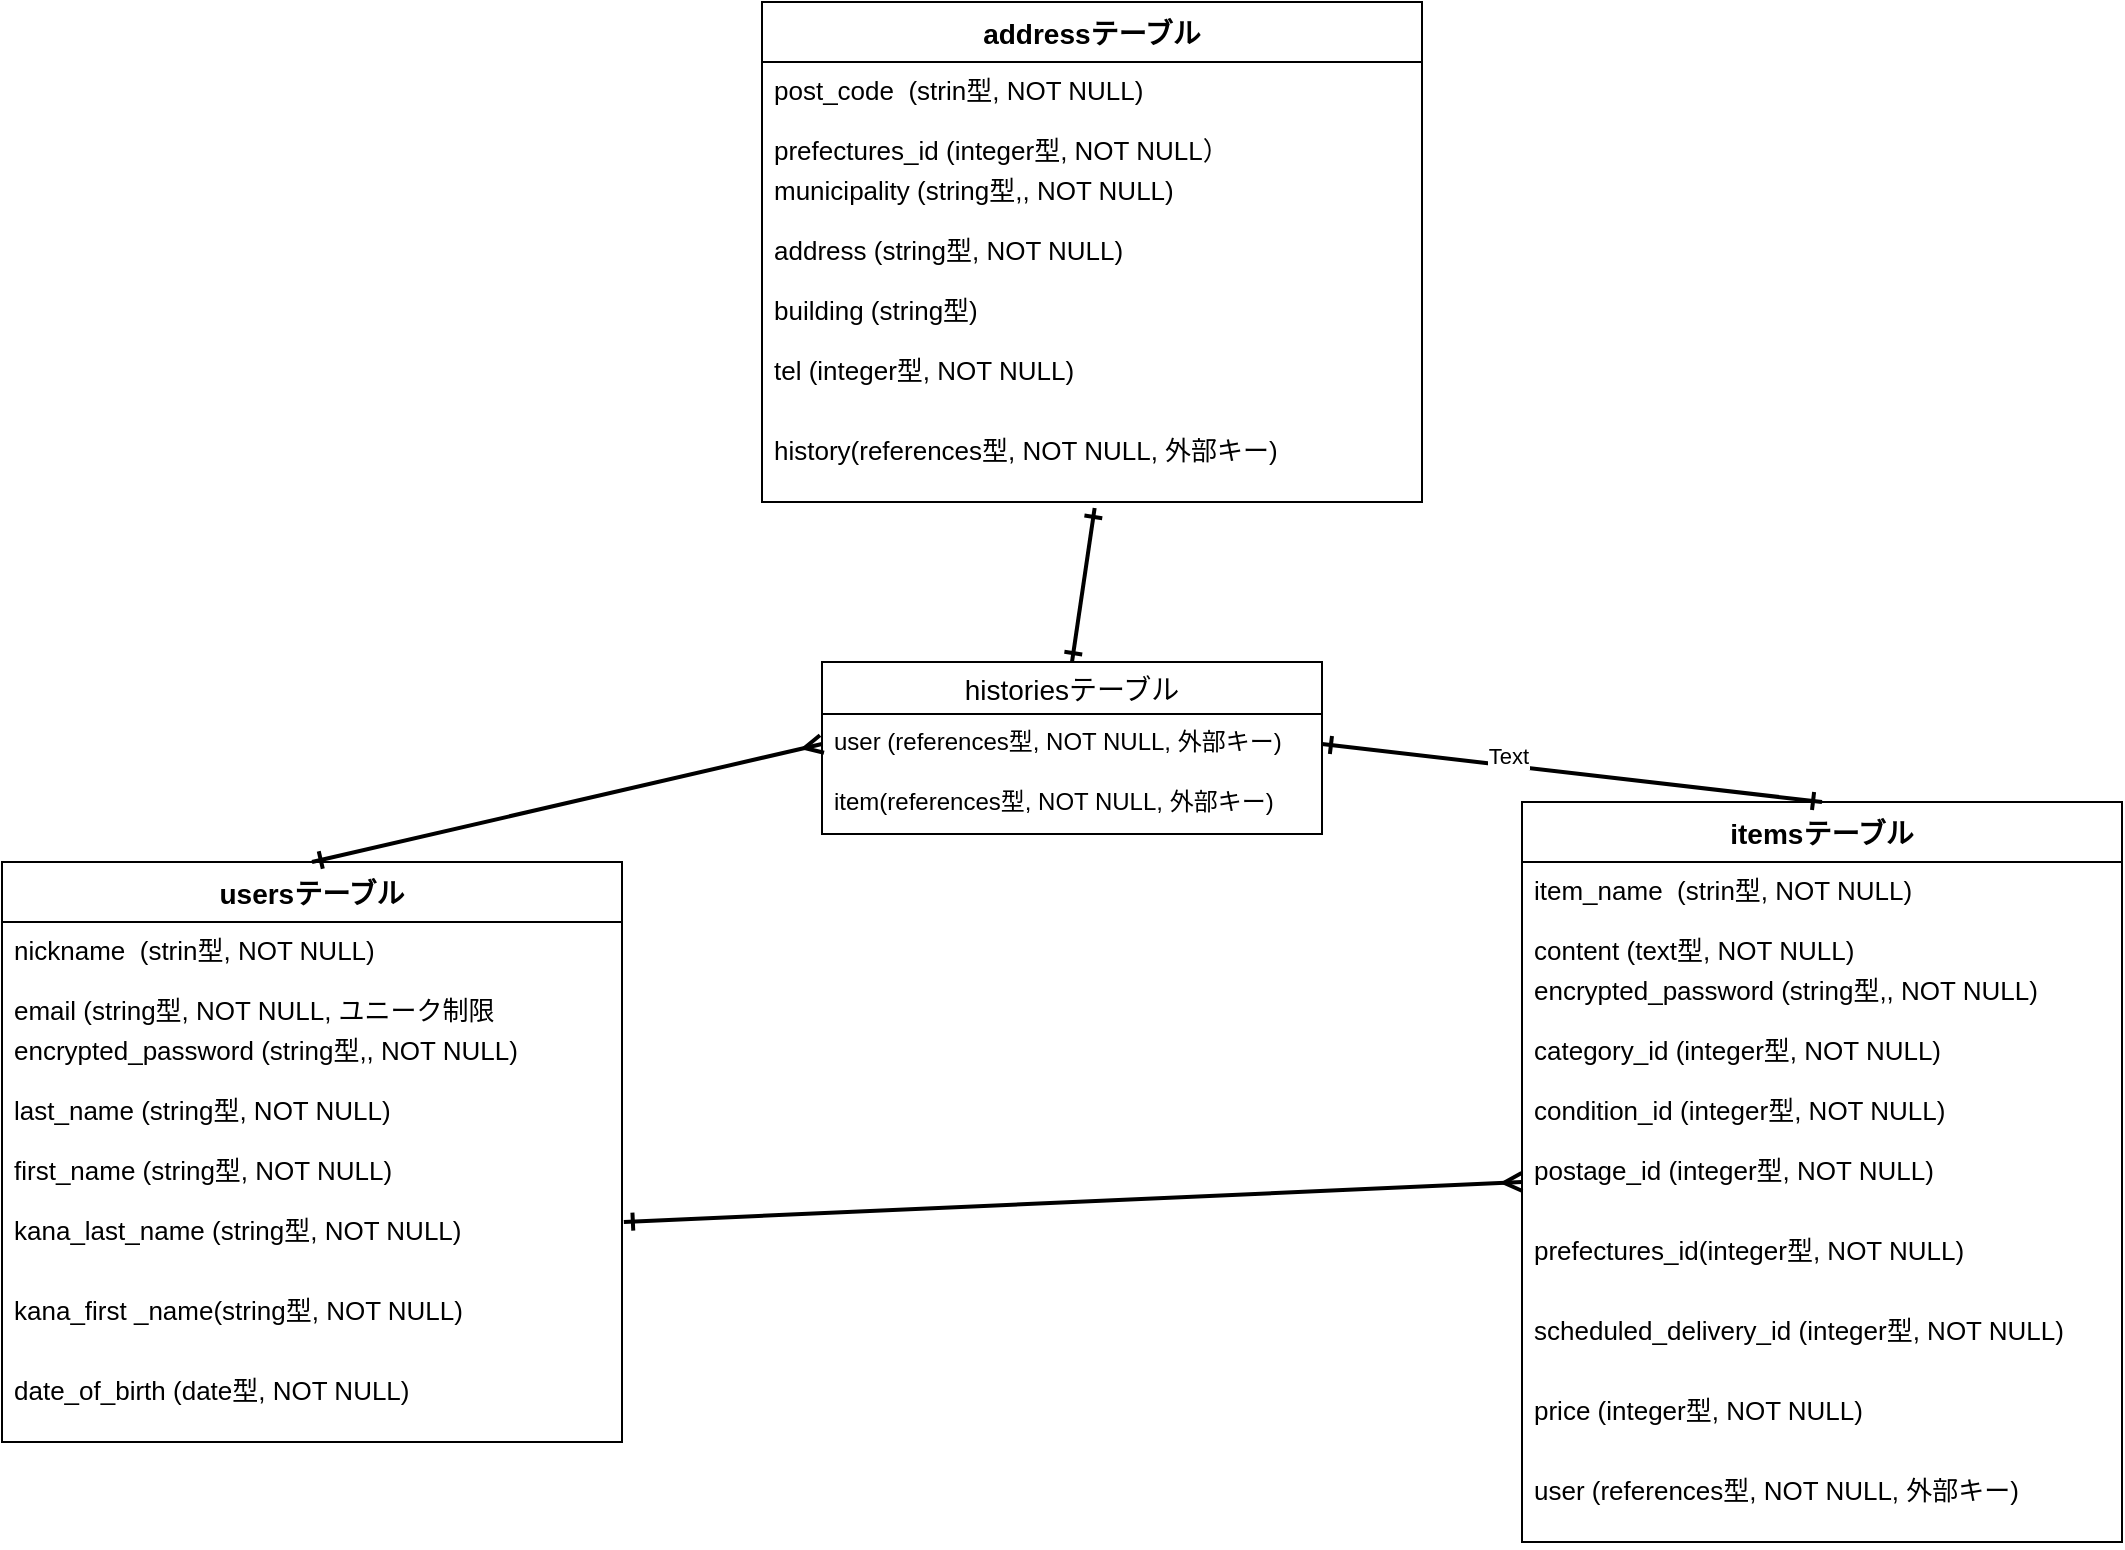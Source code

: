 <mxfile>
    <diagram id="hLANxU6KTyvyC43zyAjz" name="ページ1">
        <mxGraphModel dx="2487" dy="2329" grid="1" gridSize="10" guides="1" tooltips="1" connect="1" arrows="1" fold="1" page="1" pageScale="1" pageWidth="827" pageHeight="1169" math="0" shadow="0">
            <root>
                <mxCell id="0"/>
                <mxCell id="1" parent="0"/>
                <mxCell id="6" value="usersテーブル" style="swimlane;fontStyle=1;childLayout=stackLayout;horizontal=1;startSize=30;horizontalStack=0;resizeParent=1;resizeParentMax=0;resizeLast=0;collapsible=1;marginBottom=0;align=center;fontSize=14;" vertex="1" parent="1">
                    <mxGeometry x="-250" y="160" width="310" height="290" as="geometry"/>
                </mxCell>
                <mxCell id="7" value="nickname  (strin型, NOT NULL)" style="text;strokeColor=none;fillColor=none;spacingLeft=4;spacingRight=4;overflow=hidden;rotatable=0;points=[[0,0.5],[1,0.5]];portConstraint=eastwest;fontSize=13;" vertex="1" parent="6">
                    <mxGeometry y="30" width="310" height="30" as="geometry"/>
                </mxCell>
                <mxCell id="8" value="email (string型, NOT NULL, ユニーク制限&#10;)" style="text;strokeColor=none;fillColor=none;spacingLeft=4;spacingRight=4;overflow=hidden;rotatable=0;points=[[0,0.5],[1,0.5]];portConstraint=eastwest;fontSize=13;" vertex="1" parent="6">
                    <mxGeometry y="60" width="310" height="20" as="geometry"/>
                </mxCell>
                <mxCell id="9" value="encrypted_password (string型,, NOT NULL)" style="text;strokeColor=none;fillColor=none;spacingLeft=4;spacingRight=4;overflow=hidden;rotatable=0;points=[[0,0.5],[1,0.5]];portConstraint=eastwest;fontSize=13;" vertex="1" parent="6">
                    <mxGeometry y="80" width="310" height="30" as="geometry"/>
                </mxCell>
                <mxCell id="10" value="last_name (string型, NOT NULL)" style="text;strokeColor=none;fillColor=none;spacingLeft=4;spacingRight=4;overflow=hidden;rotatable=0;points=[[0,0.5],[1,0.5]];portConstraint=eastwest;fontSize=13;" vertex="1" parent="6">
                    <mxGeometry y="110" width="310" height="30" as="geometry"/>
                </mxCell>
                <mxCell id="11" value="first_name (string型, NOT NULL)" style="text;strokeColor=none;fillColor=none;spacingLeft=4;spacingRight=4;overflow=hidden;rotatable=0;points=[[0,0.5],[1,0.5]];portConstraint=eastwest;fontSize=13;" vertex="1" parent="6">
                    <mxGeometry y="140" width="310" height="30" as="geometry"/>
                </mxCell>
                <mxCell id="12" value="kana_last_name (string型, NOT NULL)" style="text;strokeColor=none;fillColor=none;spacingLeft=4;spacingRight=4;overflow=hidden;rotatable=0;points=[[0,0.5],[1,0.5]];portConstraint=eastwest;fontSize=13;" vertex="1" parent="6">
                    <mxGeometry y="170" width="310" height="40" as="geometry"/>
                </mxCell>
                <mxCell id="13" value="kana_first _name(string型, NOT NULL)" style="text;strokeColor=none;fillColor=none;spacingLeft=4;spacingRight=4;overflow=hidden;rotatable=0;points=[[0,0.5],[1,0.5]];portConstraint=eastwest;fontSize=13;" vertex="1" parent="6">
                    <mxGeometry y="210" width="310" height="40" as="geometry"/>
                </mxCell>
                <mxCell id="14" value="date_of_birth (date型, NOT NULL)" style="text;strokeColor=none;fillColor=none;spacingLeft=4;spacingRight=4;overflow=hidden;rotatable=0;points=[[0,0.5],[1,0.5]];portConstraint=eastwest;fontSize=13;" vertex="1" parent="6">
                    <mxGeometry y="250" width="310" height="40" as="geometry"/>
                </mxCell>
                <mxCell id="15" value="itemsテーブル" style="swimlane;fontStyle=1;childLayout=stackLayout;horizontal=1;startSize=30;horizontalStack=0;resizeParent=1;resizeParentMax=0;resizeLast=0;collapsible=1;marginBottom=0;align=center;fontSize=14;" vertex="1" parent="1">
                    <mxGeometry x="510" y="130" width="300" height="370" as="geometry"/>
                </mxCell>
                <mxCell id="16" value="item_name  (strin型, NOT NULL)" style="text;strokeColor=none;fillColor=none;spacingLeft=4;spacingRight=4;overflow=hidden;rotatable=0;points=[[0,0.5],[1,0.5]];portConstraint=eastwest;fontSize=13;" vertex="1" parent="15">
                    <mxGeometry y="30" width="300" height="30" as="geometry"/>
                </mxCell>
                <mxCell id="17" value="content (text型, NOT NULL)&#10;)" style="text;strokeColor=none;fillColor=none;spacingLeft=4;spacingRight=4;overflow=hidden;rotatable=0;points=[[0,0.5],[1,0.5]];portConstraint=eastwest;fontSize=13;" vertex="1" parent="15">
                    <mxGeometry y="60" width="300" height="20" as="geometry"/>
                </mxCell>
                <mxCell id="18" value="encrypted_password (string型,, NOT NULL)" style="text;strokeColor=none;fillColor=none;spacingLeft=4;spacingRight=4;overflow=hidden;rotatable=0;points=[[0,0.5],[1,0.5]];portConstraint=eastwest;fontSize=13;" vertex="1" parent="15">
                    <mxGeometry y="80" width="300" height="30" as="geometry"/>
                </mxCell>
                <mxCell id="19" value="category_id (integer型, NOT NULL)" style="text;strokeColor=none;fillColor=none;spacingLeft=4;spacingRight=4;overflow=hidden;rotatable=0;points=[[0,0.5],[1,0.5]];portConstraint=eastwest;fontSize=13;" vertex="1" parent="15">
                    <mxGeometry y="110" width="300" height="30" as="geometry"/>
                </mxCell>
                <mxCell id="20" value="condition_id (integer型, NOT NULL)" style="text;strokeColor=none;fillColor=none;spacingLeft=4;spacingRight=4;overflow=hidden;rotatable=0;points=[[0,0.5],[1,0.5]];portConstraint=eastwest;fontSize=13;" vertex="1" parent="15">
                    <mxGeometry y="140" width="300" height="30" as="geometry"/>
                </mxCell>
                <mxCell id="21" value="postage_id (integer型, NOT NULL)" style="text;strokeColor=none;fillColor=none;spacingLeft=4;spacingRight=4;overflow=hidden;rotatable=0;points=[[0,0.5],[1,0.5]];portConstraint=eastwest;fontSize=13;" vertex="1" parent="15">
                    <mxGeometry y="170" width="300" height="40" as="geometry"/>
                </mxCell>
                <mxCell id="22" value="prefectures_id(integer型, NOT NULL)" style="text;strokeColor=none;fillColor=none;spacingLeft=4;spacingRight=4;overflow=hidden;rotatable=0;points=[[0,0.5],[1,0.5]];portConstraint=eastwest;fontSize=13;" vertex="1" parent="15">
                    <mxGeometry y="210" width="300" height="40" as="geometry"/>
                </mxCell>
                <mxCell id="24" value="scheduled_delivery_id (integer型, NOT NULL)" style="text;strokeColor=none;fillColor=none;spacingLeft=4;spacingRight=4;overflow=hidden;rotatable=0;points=[[0,0.5],[1,0.5]];portConstraint=eastwest;fontSize=13;" vertex="1" parent="15">
                    <mxGeometry y="250" width="300" height="40" as="geometry"/>
                </mxCell>
                <mxCell id="25" value="price (integer型, NOT NULL)" style="text;strokeColor=none;fillColor=none;spacingLeft=4;spacingRight=4;overflow=hidden;rotatable=0;points=[[0,0.5],[1,0.5]];portConstraint=eastwest;fontSize=13;" vertex="1" parent="15">
                    <mxGeometry y="290" width="300" height="40" as="geometry"/>
                </mxCell>
                <mxCell id="23" value="user (references型, NOT NULL, 外部キー)" style="text;strokeColor=none;fillColor=none;spacingLeft=4;spacingRight=4;overflow=hidden;rotatable=0;points=[[0,0.5],[1,0.5]];portConstraint=eastwest;fontSize=13;" vertex="1" parent="15">
                    <mxGeometry y="330" width="300" height="40" as="geometry"/>
                </mxCell>
                <mxCell id="27" style="edgeStyle=none;html=1;exitX=0;exitY=0.5;exitDx=0;exitDy=0;entryX=1.003;entryY=0.25;entryDx=0;entryDy=0;entryPerimeter=0;startArrow=ERmany;startFill=0;strokeWidth=2;endArrow=ERone;endFill=0;" edge="1" parent="1" source="21" target="12">
                    <mxGeometry relative="1" as="geometry"/>
                </mxCell>
                <mxCell id="28" value="addressテーブル" style="swimlane;fontStyle=1;childLayout=stackLayout;horizontal=1;startSize=30;horizontalStack=0;resizeParent=1;resizeParentMax=0;resizeLast=0;collapsible=1;marginBottom=0;align=center;fontSize=14;" vertex="1" parent="1">
                    <mxGeometry x="130" y="-270" width="330" height="250" as="geometry"/>
                </mxCell>
                <mxCell id="29" value="post_code  (strin型, NOT NULL)" style="text;strokeColor=none;fillColor=none;spacingLeft=4;spacingRight=4;overflow=hidden;rotatable=0;points=[[0,0.5],[1,0.5]];portConstraint=eastwest;fontSize=13;" vertex="1" parent="28">
                    <mxGeometry y="30" width="330" height="30" as="geometry"/>
                </mxCell>
                <mxCell id="30" value="prefectures_id (integer型, NOT NULL）&#10;)" style="text;strokeColor=none;fillColor=none;spacingLeft=4;spacingRight=4;overflow=hidden;rotatable=0;points=[[0,0.5],[1,0.5]];portConstraint=eastwest;fontSize=13;" vertex="1" parent="28">
                    <mxGeometry y="60" width="330" height="20" as="geometry"/>
                </mxCell>
                <mxCell id="31" value="municipality (string型,, NOT NULL)" style="text;strokeColor=none;fillColor=none;spacingLeft=4;spacingRight=4;overflow=hidden;rotatable=0;points=[[0,0.5],[1,0.5]];portConstraint=eastwest;fontSize=13;" vertex="1" parent="28">
                    <mxGeometry y="80" width="330" height="30" as="geometry"/>
                </mxCell>
                <mxCell id="32" value="address (string型, NOT NULL)" style="text;strokeColor=none;fillColor=none;spacingLeft=4;spacingRight=4;overflow=hidden;rotatable=0;points=[[0,0.5],[1,0.5]];portConstraint=eastwest;fontSize=13;" vertex="1" parent="28">
                    <mxGeometry y="110" width="330" height="30" as="geometry"/>
                </mxCell>
                <mxCell id="33" value="building (string型)" style="text;strokeColor=none;fillColor=none;spacingLeft=4;spacingRight=4;overflow=hidden;rotatable=0;points=[[0,0.5],[1,0.5]];portConstraint=eastwest;fontSize=13;" vertex="1" parent="28">
                    <mxGeometry y="140" width="330" height="30" as="geometry"/>
                </mxCell>
                <mxCell id="34" value="tel (integer型, NOT NULL)" style="text;strokeColor=none;fillColor=none;spacingLeft=4;spacingRight=4;overflow=hidden;rotatable=0;points=[[0,0.5],[1,0.5]];portConstraint=eastwest;fontSize=13;" vertex="1" parent="28">
                    <mxGeometry y="170" width="330" height="40" as="geometry"/>
                </mxCell>
                <mxCell id="36" value="history(references型, NOT NULL, 外部キー)" style="text;strokeColor=none;fillColor=none;spacingLeft=4;spacingRight=4;overflow=hidden;rotatable=0;points=[[0,0.5],[1,0.5]];portConstraint=eastwest;fontSize=13;" vertex="1" parent="28">
                    <mxGeometry y="210" width="330" height="40" as="geometry"/>
                </mxCell>
                <mxCell id="37" style="edgeStyle=none;html=1;exitX=0;exitY=0.5;exitDx=0;exitDy=0;entryX=0.5;entryY=0;entryDx=0;entryDy=0;strokeWidth=2;startArrow=ERmany;startFill=0;endArrow=ERone;endFill=0;" edge="1" parent="1" source="46" target="6">
                    <mxGeometry relative="1" as="geometry"/>
                </mxCell>
                <mxCell id="38" style="edgeStyle=none;html=1;exitX=1;exitY=0.5;exitDx=0;exitDy=0;entryX=0.5;entryY=0;entryDx=0;entryDy=0;strokeWidth=2;startArrow=ERone;startFill=0;endArrow=ERone;endFill=0;" edge="1" parent="1" source="46" target="15">
                    <mxGeometry relative="1" as="geometry"/>
                </mxCell>
                <mxCell id="53" value="Text" style="edgeLabel;html=1;align=center;verticalAlign=middle;resizable=0;points=[];" vertex="1" connectable="0" parent="38">
                    <mxGeometry x="-0.27" y="5" relative="1" as="geometry">
                        <mxPoint x="1" as="offset"/>
                    </mxGeometry>
                </mxCell>
                <mxCell id="45" value="historiesテーブル" style="swimlane;fontStyle=0;childLayout=stackLayout;horizontal=1;startSize=26;horizontalStack=0;resizeParent=1;resizeParentMax=0;resizeLast=0;collapsible=1;marginBottom=0;align=center;fontSize=14;" vertex="1" parent="1">
                    <mxGeometry x="160" y="60" width="250" height="86" as="geometry"/>
                </mxCell>
                <mxCell id="46" value="user (references型, NOT NULL, 外部キー)" style="text;strokeColor=none;fillColor=none;spacingLeft=4;spacingRight=4;overflow=hidden;rotatable=0;points=[[0,0.5],[1,0.5]];portConstraint=eastwest;fontSize=12;" vertex="1" parent="45">
                    <mxGeometry y="26" width="250" height="30" as="geometry"/>
                </mxCell>
                <mxCell id="47" value="item(references型, NOT NULL, 外部キー)" style="text;strokeColor=none;fillColor=none;spacingLeft=4;spacingRight=4;overflow=hidden;rotatable=0;points=[[0,0.5],[1,0.5]];portConstraint=eastwest;fontSize=12;" vertex="1" parent="45">
                    <mxGeometry y="56" width="250" height="30" as="geometry"/>
                </mxCell>
                <mxCell id="49" value="" style="endArrow=ERone;html=1;rounded=0;strokeWidth=2;entryX=0.504;entryY=1.075;entryDx=0;entryDy=0;entryPerimeter=0;exitX=0.5;exitY=0;exitDx=0;exitDy=0;startArrow=ERone;startFill=0;endFill=0;" edge="1" parent="1" source="45" target="36">
                    <mxGeometry relative="1" as="geometry">
                        <mxPoint x="280" y="50" as="sourcePoint"/>
                        <mxPoint x="250" y="210" as="targetPoint"/>
                    </mxGeometry>
                </mxCell>
            </root>
        </mxGraphModel>
    </diagram>
</mxfile>